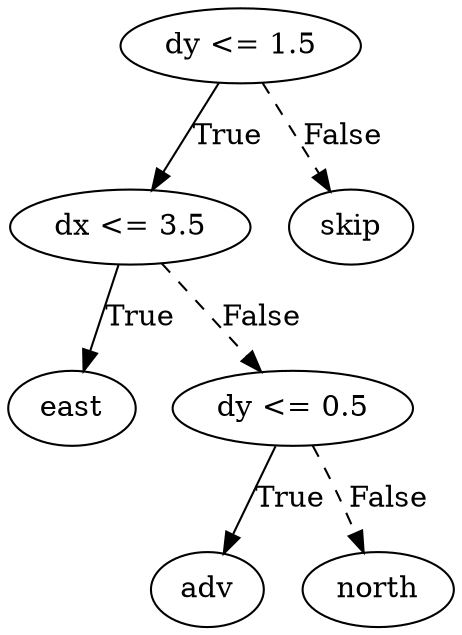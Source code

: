 digraph {
0 [label="dy <= 1.5"];
1 [label="dx <= 3.5"];
2 [label="east"];
1 -> 2 [label="True"];
3 [label="dy <= 0.5"];
4 [label="adv"];
3 -> 4 [label="True"];
5 [label="north"];
3 -> 5 [style="dashed", label="False"];
1 -> 3 [style="dashed", label="False"];
0 -> 1 [label="True"];
6 [label="skip"];
0 -> 6 [style="dashed", label="False"];

}